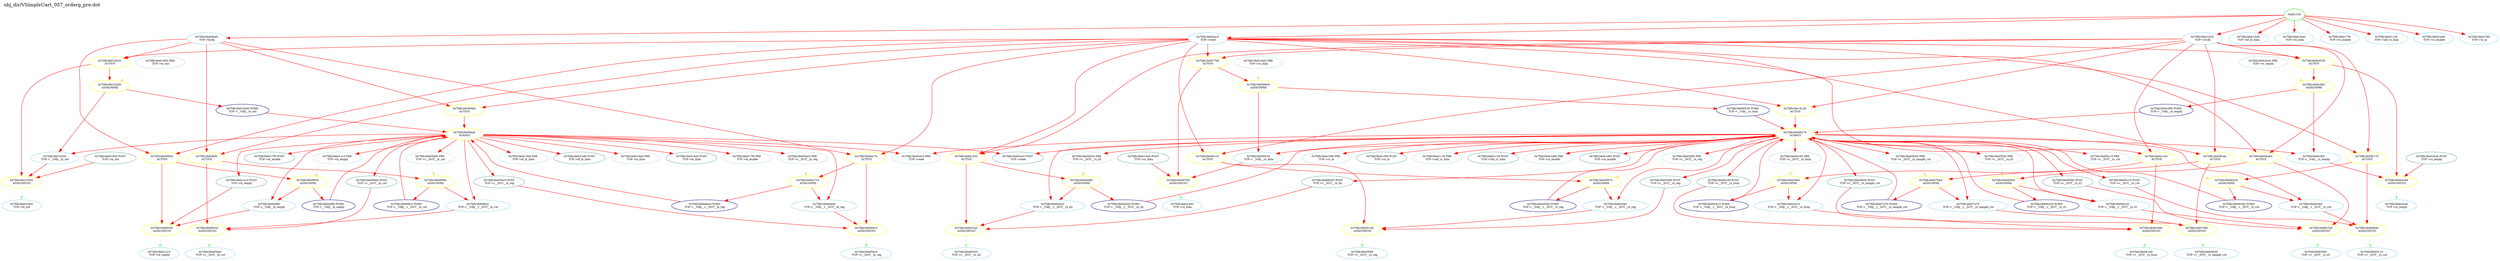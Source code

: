 digraph v3graph {
	graph	[label="obj_dir/VSimpleUart_057_orderg_pre.dot",
		 labelloc=t, labeljust=l,
		 //size="7.5,10",
		 rankdir=TB];
	n0	[fontsize=8 label="*INPUTS*", color=green];
	n0x7fdb38e00930_1	[fontsize=8 label="0x7fdb38e00ac0\n TOP->reset", color=skyblue];
	n0x7fdb38e00930_2	[fontsize=8 label="0x7fdb38e00bd0\n TOP->txclk", color=skyblue];
	n0x7fdb38e00930_3	[fontsize=8 label="0x7fdb38e015d0\n TOP->ld_tx_data", color=skyblue];
	n0x7fdb38e00930_4	[fontsize=8 label="0x7fdb38e016e0\n TOP->tx_data", color=skyblue];
	n0x7fdb38e00930_5	[fontsize=8 label="0x7fdb38e017f0\n TOP->tx_enable", color=skyblue];
	n0x7fdb38e00930_6	[fontsize=8 label="0x7fdb38e01b20\n TOP->rxclk", color=skyblue];
	n0x7fdb38e00930_7	[fontsize=8 label="0x7fdb38e01c30\n TOP->uld_rx_data", color=skyblue];
	n0x7fdb38e00930_8	[fontsize=8 label="0x7fdb38e01e80\n TOP->rx_enable", color=skyblue];
	n0x7fdb38e00930_9	[fontsize=8 label="0x7fdb38e01f90\n TOP->rx_in", color=skyblue];
	n0x7fdb38e00930_10	[fontsize=8 label="0x7fdb38e15c20\n ACTIVE", color=yellow];
	n0x7fdb38e00930_11	[fontsize=8 label="0x7fdb38e06270\n ALWAYS", color=yellow];
	n0x7fdb38e00930_12	[fontsize=8 label="0x7fdb38e00ac0 PRE\n TOP->reset", color=lightblue];
	n0x7fdb38e00930_13	[fontsize=8 label="0x7fdb38e00ac0 POST\n TOP->reset", color=CadetBlue];
	n0x7fdb38e00930_14	[fontsize=8 label="0x7fdb38d045e0 PORD\n TOP->__Vdly__v__DOT__rx_reg", color=NavyBlue];
	n0x7fdb38e00930_15	[fontsize=8 label="0x7fdb38d045e0\n TOP->__Vdly__v__DOT__rx_reg", color=skyblue];
	n0x7fdb38e00930_16	[fontsize=8 label="0x7fdb38d09530 PORD\n TOP->__Vdly__rx_data", color=NavyBlue];
	n0x7fdb38e00930_17	[fontsize=8 label="0x7fdb38d09530\n TOP->__Vdly__rx_data", color=skyblue];
	n0x7fdb38e00930_18	[fontsize=8 label="0x7fdb38d07a70 PORD\n TOP->__Vdly__v__DOT__rx_sample_cnt", color=NavyBlue];
	n0x7fdb38e00930_19	[fontsize=8 label="0x7fdb38d07a70\n TOP->__Vdly__v__DOT__rx_sample_cnt", color=skyblue];
	n0x7fdb38e00930_20	[fontsize=8 label="0x7fdb38d08360 PORD\n TOP->__Vdly__v__DOT__rx_cnt", color=NavyBlue];
	n0x7fdb38e00930_21	[fontsize=8 label="0x7fdb38d08360\n TOP->__Vdly__v__DOT__rx_cnt", color=skyblue];
	n0x7fdb38e00930_22	[fontsize=8 label="0x7fdb38d0b430 PORD\n TOP->__Vdly__v__DOT__rx_d1", color=NavyBlue];
	n0x7fdb38e00930_23	[fontsize=8 label="0x7fdb38d0b430\n TOP->__Vdly__v__DOT__rx_d1", color=skyblue];
	n0x7fdb38e00930_24	[fontsize=8 label="0x7fdb38d0bd20 PORD\n TOP->__Vdly__v__DOT__rx_d2", color=NavyBlue];
	n0x7fdb38e00930_25	[fontsize=8 label="0x7fdb38d0bd20\n TOP->__Vdly__v__DOT__rx_d2", color=skyblue];
	n0x7fdb38e00930_26	[fontsize=8 label="0x7fdb38d0c610 PORD\n TOP->__Vdly__v__DOT__rx_busy", color=NavyBlue];
	n0x7fdb38e00930_27	[fontsize=8 label="0x7fdb38d0c610\n TOP->__Vdly__v__DOT__rx_busy", color=skyblue];
	n0x7fdb38e00930_28	[fontsize=8 label="0x7fdb38d0cf00 PORD\n TOP->__Vdly__rx_empty", color=NavyBlue];
	n0x7fdb38e00930_29	[fontsize=8 label="0x7fdb38d0cf00\n TOP->__Vdly__rx_empty", color=skyblue];
	n0x7fdb38e00930_30	[fontsize=8 label="0x7fdb38e01f90 PRE\n TOP->rx_in", color=lightblue];
	n0x7fdb38e00930_31	[fontsize=8 label="0x7fdb38e01f90 POST\n TOP->rx_in", color=CadetBlue];
	n0x7fdb38e00930_32	[fontsize=8 label="0x7fdb38e01c30 PRE\n TOP->uld_rx_data", color=lightblue];
	n0x7fdb38e00930_33	[fontsize=8 label="0x7fdb38e01c30 POST\n TOP->uld_rx_data", color=CadetBlue];
	n0x7fdb38e00930_34	[fontsize=8 label="0x7fdb38e059f0 PRE\n TOP->v__DOT__rx_reg", color=lightblue];
	n0x7fdb38e00930_35	[fontsize=8 label="0x7fdb38e059f0 POST\n TOP->v__DOT__rx_reg", color=CadetBlue];
	n0x7fdb38e00930_36	[fontsize=8 label="0x7fdb38e01e80 PRE\n TOP->rx_enable", color=lightblue];
	n0x7fdb38e00930_37	[fontsize=8 label="0x7fdb38e01e80 POST\n TOP->rx_enable", color=CadetBlue];
	n0x7fdb38e00930_38	[fontsize=8 label="0x7fdb38e06160 PRE\n TOP->v__DOT__rx_busy", color=lightblue];
	n0x7fdb38e00930_39	[fontsize=8 label="0x7fdb38e06160 POST\n TOP->v__DOT__rx_busy", color=CadetBlue];
	n0x7fdb38e00930_40	[fontsize=8 label="0x7fdb38e06050 PRE\n TOP->v__DOT__rx_d2", color=lightblue];
	n0x7fdb38e00930_41	[fontsize=8 label="0x7fdb38e06050 POST\n TOP->v__DOT__rx_d2", color=CadetBlue];
	n0x7fdb38e00930_42	[fontsize=8 label="0x7fdb38e05b00 PRE\n TOP->v__DOT__rx_sample_cnt", color=lightblue];
	n0x7fdb38e00930_43	[fontsize=8 label="0x7fdb38e05b00 POST\n TOP->v__DOT__rx_sample_cnt", color=CadetBlue];
	n0x7fdb38e00930_44	[fontsize=8 label="0x7fdb38e05c10 PRE\n TOP->v__DOT__rx_cnt", color=lightblue];
	n0x7fdb38e00930_45	[fontsize=8 label="0x7fdb38e05c10 POST\n TOP->v__DOT__rx_cnt", color=CadetBlue];
	n0x7fdb38e00930_46	[fontsize=8 label="0x7fdb38e05f40 PRE\n TOP->v__DOT__rx_d1", color=lightblue];
	n0x7fdb38e00930_47	[fontsize=8 label="0x7fdb38e05f40 POST\n TOP->v__DOT__rx_d1", color=CadetBlue];
	n0x7fdb38e00930_48	[fontsize=8 label="0x7fdb38e06580\n ACTIVE", color=yellow];
	n0x7fdb38e00930_49	[fontsize=8 label="0x7fdb38e0fde0\n ALWAYS", color=yellow];
	n0x7fdb38e00930_50	[fontsize=8 label="0x7fdb38d0e640 PORD\n TOP->__Vdly__v__DOT__tx_reg", color=NavyBlue];
	n0x7fdb38e00930_51	[fontsize=8 label="0x7fdb38d0e640\n TOP->__Vdly__v__DOT__tx_reg", color=skyblue];
	n0x7fdb38e00930_52	[fontsize=8 label="0x7fdb38d0ef80 PORD\n TOP->__Vdly__tx_empty", color=NavyBlue];
	n0x7fdb38e00930_53	[fontsize=8 label="0x7fdb38d0ef80\n TOP->__Vdly__tx_empty", color=skyblue];
	n0x7fdb38e00930_54	[fontsize=8 label="0x7fdb38d0f8c0 PORD\n TOP->__Vdly__v__DOT__tx_cnt", color=NavyBlue];
	n0x7fdb38e00930_55	[fontsize=8 label="0x7fdb38d0f8c0\n TOP->__Vdly__v__DOT__tx_cnt", color=skyblue];
	n0x7fdb38e00930_56	[fontsize=8 label="0x7fdb38d10200 PORD\n TOP->__Vdly__tx_out", color=NavyBlue];
	n0x7fdb38e00930_57	[fontsize=8 label="0x7fdb38d10200\n TOP->__Vdly__tx_out", color=skyblue];
	n0x7fdb38e00930_58	[fontsize=8 label="0x7fdb38e015d0 PRE\n TOP->ld_tx_data", color=lightblue];
	n0x7fdb38e00930_59	[fontsize=8 label="0x7fdb38e015d0 POST\n TOP->ld_tx_data", color=CadetBlue];
	n0x7fdb38e00930_60	[fontsize=8 label="0x7fdb38e01a10 PRE\n TOP->tx_empty", color=lightblue];
	n0x7fdb38e00930_61	[fontsize=8 label="0x7fdb38e01a10 POST\n TOP->tx_empty", color=CadetBlue];
	n0x7fdb38e00930_62	[fontsize=8 label="0x7fdb38e016e0 PRE\n TOP->tx_data", color=lightblue];
	n0x7fdb38e00930_63	[fontsize=8 label="0x7fdb38e016e0 POST\n TOP->tx_data", color=CadetBlue];
	n0x7fdb38e00930_64	[fontsize=8 label="0x7fdb38e017f0 PRE\n TOP->tx_enable", color=lightblue];
	n0x7fdb38e00930_65	[fontsize=8 label="0x7fdb38e017f0 POST\n TOP->tx_enable", color=CadetBlue];
	n0x7fdb38e00930_66	[fontsize=8 label="0x7fdb38e058e0 PRE\n TOP->v__DOT__tx_cnt", color=lightblue];
	n0x7fdb38e00930_67	[fontsize=8 label="0x7fdb38e058e0 POST\n TOP->v__DOT__tx_cnt", color=CadetBlue];
	n0x7fdb38e00930_68	[fontsize=8 label="0x7fdb38e056c0 PRE\n TOP->v__DOT__tx_reg", color=lightblue];
	n0x7fdb38e00930_69	[fontsize=8 label="0x7fdb38e056c0 POST\n TOP->v__DOT__tx_reg", color=CadetBlue];
	n0x7fdb38e00930_70	[fontsize=8 label="0x7fdb38d091c0\n ACTIVE", color=yellow];
	n0x7fdb38e00930_71	[fontsize=8 label="0x7fdb38d09970\n ASSIGNPRE", color=yellow];
	n0x7fdb38e00930_72	[fontsize=8 label="0x7fdb38d051d0\n ASSIGNPOST", color=yellow];
	n0x7fdb38e00930_73	[fontsize=8 label="0x7fdb38e059f0\n TOP->v__DOT__rx_reg", color=skyblue];
	n0x7fdb38e00930_74	[fontsize=8 label="0x7fdb38d077b0\n ACTIVE", color=yellow];
	n0x7fdb38e00930_75	[fontsize=8 label="0x7fdb38d09600\n ASSIGNPRE", color=yellow];
	n0x7fdb38e00930_76	[fontsize=8 label="0x7fdb38e01d40 PRE\n TOP->rx_data", color=lightblue];
	n0x7fdb38e00930_77	[fontsize=8 label="0x7fdb38d097b0\n ASSIGNPOST", color=yellow];
	n0x7fdb38e00930_78	[fontsize=8 label="0x7fdb38e01d40\n TOP->rx_data", color=skyblue];
	n0x7fdb38e00930_79	[fontsize=8 label="0x7fdb38e01d40 POST\n TOP->rx_data", color=CadetBlue];
	n0x7fdb38e00930_80	[fontsize=8 label="0x7fdb38d080a0\n ACTIVE", color=yellow];
	n0x7fdb38e00930_81	[fontsize=8 label="0x7fdb38d07b40\n ASSIGNPRE", color=yellow];
	n0x7fdb38e00930_82	[fontsize=8 label="0x7fdb38d07df0\n ASSIGNPOST", color=yellow];
	n0x7fdb38e00930_83	[fontsize=8 label="0x7fdb38e05b00\n TOP->v__DOT__rx_sample_cnt", color=skyblue];
	n0x7fdb38e00930_84	[fontsize=8 label="0x7fdb38d0b170\n ACTIVE", color=yellow];
	n0x7fdb38e00930_85	[fontsize=8 label="0x7fdb38d08430\n ASSIGNPRE", color=yellow];
	n0x7fdb38e00930_86	[fontsize=8 label="0x7fdb38d086e0\n ASSIGNPOST", color=yellow];
	n0x7fdb38e00930_87	[fontsize=8 label="0x7fdb38e05c10\n TOP->v__DOT__rx_cnt", color=skyblue];
	n0x7fdb38e00930_88	[fontsize=8 label="0x7fdb38d0ba60\n ACTIVE", color=yellow];
	n0x7fdb38e00930_89	[fontsize=8 label="0x7fdb38d0b500\n ASSIGNPRE", color=yellow];
	n0x7fdb38e00930_90	[fontsize=8 label="0x7fdb38d0b7b0\n ASSIGNPOST", color=yellow];
	n0x7fdb38e00930_91	[fontsize=8 label="0x7fdb38e05f40\n TOP->v__DOT__rx_d1", color=skyblue];
	n0x7fdb38e00930_92	[fontsize=8 label="0x7fdb38d0c350\n ACTIVE", color=yellow];
	n0x7fdb38e00930_93	[fontsize=8 label="0x7fdb38d0bdf0\n ASSIGNPRE", color=yellow];
	n0x7fdb38e00930_94	[fontsize=8 label="0x7fdb38d0c0a0\n ASSIGNPOST", color=yellow];
	n0x7fdb38e00930_95	[fontsize=8 label="0x7fdb38e06050\n TOP->v__DOT__rx_d2", color=skyblue];
	n0x7fdb38e00930_96	[fontsize=8 label="0x7fdb38d0cc40\n ACTIVE", color=yellow];
	n0x7fdb38e00930_97	[fontsize=8 label="0x7fdb38d0c6e0\n ASSIGNPRE", color=yellow];
	n0x7fdb38e00930_98	[fontsize=8 label="0x7fdb38d0c990\n ASSIGNPOST", color=yellow];
	n0x7fdb38e00930_99	[fontsize=8 label="0x7fdb38e06160\n TOP->v__DOT__rx_busy", color=skyblue];
	n0x7fdb38e00930_100	[fontsize=8 label="0x7fdb38d0d530\n ACTIVE", color=yellow];
	n0x7fdb38e00930_101	[fontsize=8 label="0x7fdb38d0cfd0\n ASSIGNPRE", color=yellow];
	n0x7fdb38e00930_102	[fontsize=8 label="0x7fdb38e020a0 PRE\n TOP->rx_empty", color=lightblue];
	n0x7fdb38e00930_103	[fontsize=8 label="0x7fdb38d0d280\n ASSIGNPOST", color=yellow];
	n0x7fdb38e00930_104	[fontsize=8 label="0x7fdb38e020a0\n TOP->rx_empty", color=skyblue];
	n0x7fdb38e00930_105	[fontsize=8 label="0x7fdb38e020a0 POST\n TOP->rx_empty", color=CadetBlue];
	n0x7fdb38e00930_106	[fontsize=8 label="0x7fdb38d0ec70\n ACTIVE", color=yellow];
	n0x7fdb38e00930_107	[fontsize=8 label="0x7fdb38d0e710\n ASSIGNPRE", color=yellow];
	n0x7fdb38e00930_108	[fontsize=8 label="0x7fdb38d0e9c0\n ASSIGNPOST", color=yellow];
	n0x7fdb38e00930_109	[fontsize=8 label="0x7fdb38e056c0\n TOP->v__DOT__tx_reg", color=skyblue];
	n0x7fdb38e00930_110	[fontsize=8 label="0x7fdb38d0f5b0\n ACTIVE", color=yellow];
	n0x7fdb38e00930_111	[fontsize=8 label="0x7fdb38d0f050\n ASSIGNPRE", color=yellow];
	n0x7fdb38e00930_112	[fontsize=8 label="0x7fdb38d0f300\n ASSIGNPOST", color=yellow];
	n0x7fdb38e00930_113	[fontsize=8 label="0x7fdb38e01a10\n TOP->tx_empty", color=skyblue];
	n0x7fdb38e00930_114	[fontsize=8 label="0x7fdb38d0fef0\n ACTIVE", color=yellow];
	n0x7fdb38e00930_115	[fontsize=8 label="0x7fdb38d0f990\n ASSIGNPRE", color=yellow];
	n0x7fdb38e00930_116	[fontsize=8 label="0x7fdb38d0fc40\n ASSIGNPOST", color=yellow];
	n0x7fdb38e00930_117	[fontsize=8 label="0x7fdb38e058e0\n TOP->v__DOT__tx_cnt", color=skyblue];
	n0x7fdb38e00930_118	[fontsize=8 label="0x7fdb38d10830\n ACTIVE", color=yellow];
	n0x7fdb38e00930_119	[fontsize=8 label="0x7fdb38d102d0\n ASSIGNPRE", color=yellow];
	n0x7fdb38e00930_120	[fontsize=8 label="0x7fdb38e01900 PRE\n TOP->tx_out", color=lightblue];
	n0x7fdb38e00930_121	[fontsize=8 label="0x7fdb38d10580\n ASSIGNPOST", color=yellow];
	n0x7fdb38e00930_122	[fontsize=8 label="0x7fdb38e01900\n TOP->tx_out", color=skyblue];
	n0x7fdb38e00930_123	[fontsize=8 label="0x7fdb38e01900 POST\n TOP->tx_out", color=CadetBlue];
	n0 -> n0x7fdb38e00930_1 [fontsize=8 label="" weight=1 color=red];
	n0 -> n0x7fdb38e00930_2 [fontsize=8 label="" weight=1 color=red];
	n0 -> n0x7fdb38e00930_3 [fontsize=8 label="" weight=1 color=red];
	n0 -> n0x7fdb38e00930_4 [fontsize=8 label="" weight=1 color=red];
	n0 -> n0x7fdb38e00930_5 [fontsize=8 label="" weight=1 color=red];
	n0 -> n0x7fdb38e00930_6 [fontsize=8 label="" weight=1 color=red];
	n0 -> n0x7fdb38e00930_7 [fontsize=8 label="" weight=1 color=red];
	n0 -> n0x7fdb38e00930_8 [fontsize=8 label="" weight=1 color=red];
	n0 -> n0x7fdb38e00930_9 [fontsize=8 label="" weight=1 color=red];
	n0x7fdb38e00930_1 -> n0x7fdb38e00930_10 [fontsize=8 label="" weight=8 color=red];
	n0x7fdb38e00930_1 -> n0x7fdb38e00930_48 [fontsize=8 label="" weight=8 color=red];
	n0x7fdb38e00930_1 -> n0x7fdb38e00930_70 [fontsize=8 label="" weight=8 color=red];
	n0x7fdb38e00930_1 -> n0x7fdb38e00930_74 [fontsize=8 label="" weight=8 color=red];
	n0x7fdb38e00930_1 -> n0x7fdb38e00930_80 [fontsize=8 label="" weight=8 color=red];
	n0x7fdb38e00930_1 -> n0x7fdb38e00930_84 [fontsize=8 label="" weight=8 color=red];
	n0x7fdb38e00930_1 -> n0x7fdb38e00930_88 [fontsize=8 label="" weight=8 color=red];
	n0x7fdb38e00930_1 -> n0x7fdb38e00930_92 [fontsize=8 label="" weight=8 color=red];
	n0x7fdb38e00930_1 -> n0x7fdb38e00930_96 [fontsize=8 label="" weight=8 color=red];
	n0x7fdb38e00930_1 -> n0x7fdb38e00930_100 [fontsize=8 label="" weight=8 color=red];
	n0x7fdb38e00930_1 -> n0x7fdb38e00930_106 [fontsize=8 label="" weight=8 color=red];
	n0x7fdb38e00930_1 -> n0x7fdb38e00930_110 [fontsize=8 label="" weight=8 color=red];
	n0x7fdb38e00930_1 -> n0x7fdb38e00930_114 [fontsize=8 label="" weight=8 color=red];
	n0x7fdb38e00930_1 -> n0x7fdb38e00930_118 [fontsize=8 label="" weight=8 color=red];
	n0x7fdb38e00930_2 -> n0x7fdb38e00930_48 [fontsize=8 label="" weight=8 color=red];
	n0x7fdb38e00930_2 -> n0x7fdb38e00930_106 [fontsize=8 label="" weight=8 color=red];
	n0x7fdb38e00930_2 -> n0x7fdb38e00930_110 [fontsize=8 label="" weight=8 color=red];
	n0x7fdb38e00930_2 -> n0x7fdb38e00930_114 [fontsize=8 label="" weight=8 color=red];
	n0x7fdb38e00930_2 -> n0x7fdb38e00930_118 [fontsize=8 label="" weight=8 color=red];
	n0x7fdb38e00930_6 -> n0x7fdb38e00930_10 [fontsize=8 label="" weight=8 color=red];
	n0x7fdb38e00930_6 -> n0x7fdb38e00930_70 [fontsize=8 label="" weight=8 color=red];
	n0x7fdb38e00930_6 -> n0x7fdb38e00930_74 [fontsize=8 label="" weight=8 color=red];
	n0x7fdb38e00930_6 -> n0x7fdb38e00930_80 [fontsize=8 label="" weight=8 color=red];
	n0x7fdb38e00930_6 -> n0x7fdb38e00930_84 [fontsize=8 label="" weight=8 color=red];
	n0x7fdb38e00930_6 -> n0x7fdb38e00930_88 [fontsize=8 label="" weight=8 color=red];
	n0x7fdb38e00930_6 -> n0x7fdb38e00930_92 [fontsize=8 label="" weight=8 color=red];
	n0x7fdb38e00930_6 -> n0x7fdb38e00930_96 [fontsize=8 label="" weight=8 color=red];
	n0x7fdb38e00930_6 -> n0x7fdb38e00930_100 [fontsize=8 label="" weight=8 color=red];
	n0x7fdb38e00930_10 -> n0x7fdb38e00930_11 [fontsize=8 label="" weight=32 color=red];
	n0x7fdb38e00930_11 -> n0x7fdb38e00930_12 [fontsize=8 label="" weight=32 color=red];
	n0x7fdb38e00930_11 -> n0x7fdb38e00930_13 [fontsize=8 label="" weight=2 color=red];
	n0x7fdb38e00930_11 -> n0x7fdb38e00930_15 [fontsize=8 label="" weight=32 color=red];
	n0x7fdb38e00930_11 -> n0x7fdb38e00930_17 [fontsize=8 label="" weight=32 color=red];
	n0x7fdb38e00930_11 -> n0x7fdb38e00930_19 [fontsize=8 label="" weight=32 color=red];
	n0x7fdb38e00930_11 -> n0x7fdb38e00930_21 [fontsize=8 label="" weight=32 color=red];
	n0x7fdb38e00930_11 -> n0x7fdb38e00930_23 [fontsize=8 label="" weight=32 color=red];
	n0x7fdb38e00930_11 -> n0x7fdb38e00930_25 [fontsize=8 label="" weight=32 color=red];
	n0x7fdb38e00930_11 -> n0x7fdb38e00930_27 [fontsize=8 label="" weight=32 color=red];
	n0x7fdb38e00930_11 -> n0x7fdb38e00930_29 [fontsize=8 label="" weight=32 color=red];
	n0x7fdb38e00930_11 -> n0x7fdb38e00930_30 [fontsize=8 label="" weight=32 color=red];
	n0x7fdb38e00930_11 -> n0x7fdb38e00930_31 [fontsize=8 label="" weight=2 color=red];
	n0x7fdb38e00930_11 -> n0x7fdb38e00930_32 [fontsize=8 label="" weight=32 color=red];
	n0x7fdb38e00930_11 -> n0x7fdb38e00930_33 [fontsize=8 label="" weight=2 color=red];
	n0x7fdb38e00930_11 -> n0x7fdb38e00930_34 [fontsize=8 label="" weight=32 color=red];
	n0x7fdb38e00930_11 -> n0x7fdb38e00930_35 [fontsize=8 label="" weight=2 color=red];
	n0x7fdb38e00930_11 -> n0x7fdb38e00930_36 [fontsize=8 label="" weight=32 color=red];
	n0x7fdb38e00930_11 -> n0x7fdb38e00930_37 [fontsize=8 label="" weight=2 color=red];
	n0x7fdb38e00930_11 -> n0x7fdb38e00930_38 [fontsize=8 label="" weight=32 color=red];
	n0x7fdb38e00930_11 -> n0x7fdb38e00930_39 [fontsize=8 label="" weight=2 color=red];
	n0x7fdb38e00930_11 -> n0x7fdb38e00930_40 [fontsize=8 label="" weight=32 color=red];
	n0x7fdb38e00930_11 -> n0x7fdb38e00930_41 [fontsize=8 label="" weight=2 color=red];
	n0x7fdb38e00930_11 -> n0x7fdb38e00930_42 [fontsize=8 label="" weight=32 color=red];
	n0x7fdb38e00930_11 -> n0x7fdb38e00930_43 [fontsize=8 label="" weight=2 color=red];
	n0x7fdb38e00930_11 -> n0x7fdb38e00930_44 [fontsize=8 label="" weight=32 color=red];
	n0x7fdb38e00930_11 -> n0x7fdb38e00930_45 [fontsize=8 label="" weight=2 color=red];
	n0x7fdb38e00930_11 -> n0x7fdb38e00930_46 [fontsize=8 label="" weight=32 color=red];
	n0x7fdb38e00930_11 -> n0x7fdb38e00930_47 [fontsize=8 label="" weight=2 color=red];
	n0x7fdb38e00930_14 -> n0x7fdb38e00930_11 [fontsize=8 label="" weight=32 color=red];
	n0x7fdb38e00930_15 -> n0x7fdb38e00930_72 [fontsize=8 label="" weight=8 color=red];
	n0x7fdb38e00930_16 -> n0x7fdb38e00930_11 [fontsize=8 label="" weight=32 color=red];
	n0x7fdb38e00930_17 -> n0x7fdb38e00930_77 [fontsize=8 label="" weight=8 color=red];
	n0x7fdb38e00930_18 -> n0x7fdb38e00930_11 [fontsize=8 label="" weight=32 color=red];
	n0x7fdb38e00930_19 -> n0x7fdb38e00930_82 [fontsize=8 label="" weight=8 color=red];
	n0x7fdb38e00930_20 -> n0x7fdb38e00930_11 [fontsize=8 label="" weight=32 color=red];
	n0x7fdb38e00930_21 -> n0x7fdb38e00930_86 [fontsize=8 label="" weight=8 color=red];
	n0x7fdb38e00930_22 -> n0x7fdb38e00930_11 [fontsize=8 label="" weight=32 color=red];
	n0x7fdb38e00930_23 -> n0x7fdb38e00930_90 [fontsize=8 label="" weight=8 color=red];
	n0x7fdb38e00930_24 -> n0x7fdb38e00930_11 [fontsize=8 label="" weight=32 color=red];
	n0x7fdb38e00930_25 -> n0x7fdb38e00930_94 [fontsize=8 label="" weight=8 color=red];
	n0x7fdb38e00930_26 -> n0x7fdb38e00930_11 [fontsize=8 label="" weight=32 color=red];
	n0x7fdb38e00930_27 -> n0x7fdb38e00930_98 [fontsize=8 label="" weight=8 color=red];
	n0x7fdb38e00930_28 -> n0x7fdb38e00930_11 [fontsize=8 label="" weight=32 color=red];
	n0x7fdb38e00930_29 -> n0x7fdb38e00930_103 [fontsize=8 label="" weight=8 color=red];
	n0x7fdb38e00930_34 -> n0x7fdb38e00930_71 [fontsize=8 label="" weight=3 color=khaki style=dashed];
	n0x7fdb38e00930_35 -> n0x7fdb38e00930_72 [fontsize=8 label="" weight=2 color=red];
	n0x7fdb38e00930_38 -> n0x7fdb38e00930_97 [fontsize=8 label="" weight=3 color=khaki style=dashed];
	n0x7fdb38e00930_39 -> n0x7fdb38e00930_98 [fontsize=8 label="" weight=2 color=red];
	n0x7fdb38e00930_40 -> n0x7fdb38e00930_93 [fontsize=8 label="" weight=3 color=khaki style=dashed];
	n0x7fdb38e00930_41 -> n0x7fdb38e00930_94 [fontsize=8 label="" weight=2 color=red];
	n0x7fdb38e00930_42 -> n0x7fdb38e00930_81 [fontsize=8 label="" weight=3 color=khaki style=dashed];
	n0x7fdb38e00930_43 -> n0x7fdb38e00930_82 [fontsize=8 label="" weight=2 color=red];
	n0x7fdb38e00930_44 -> n0x7fdb38e00930_85 [fontsize=8 label="" weight=3 color=khaki style=dashed];
	n0x7fdb38e00930_45 -> n0x7fdb38e00930_86 [fontsize=8 label="" weight=2 color=red];
	n0x7fdb38e00930_46 -> n0x7fdb38e00930_89 [fontsize=8 label="" weight=3 color=khaki style=dashed];
	n0x7fdb38e00930_47 -> n0x7fdb38e00930_90 [fontsize=8 label="" weight=2 color=red];
	n0x7fdb38e00930_48 -> n0x7fdb38e00930_49 [fontsize=8 label="" weight=32 color=red];
	n0x7fdb38e00930_49 -> n0x7fdb38e00930_12 [fontsize=8 label="" weight=32 color=red];
	n0x7fdb38e00930_49 -> n0x7fdb38e00930_13 [fontsize=8 label="" weight=2 color=red];
	n0x7fdb38e00930_49 -> n0x7fdb38e00930_51 [fontsize=8 label="" weight=32 color=red];
	n0x7fdb38e00930_49 -> n0x7fdb38e00930_53 [fontsize=8 label="" weight=32 color=red];
	n0x7fdb38e00930_49 -> n0x7fdb38e00930_55 [fontsize=8 label="" weight=32 color=red];
	n0x7fdb38e00930_49 -> n0x7fdb38e00930_57 [fontsize=8 label="" weight=32 color=red];
	n0x7fdb38e00930_49 -> n0x7fdb38e00930_58 [fontsize=8 label="" weight=32 color=red];
	n0x7fdb38e00930_49 -> n0x7fdb38e00930_59 [fontsize=8 label="" weight=2 color=red];
	n0x7fdb38e00930_49 -> n0x7fdb38e00930_60 [fontsize=8 label="" weight=32 color=red];
	n0x7fdb38e00930_49 -> n0x7fdb38e00930_61 [fontsize=8 label="" weight=2 color=red];
	n0x7fdb38e00930_49 -> n0x7fdb38e00930_62 [fontsize=8 label="" weight=32 color=red];
	n0x7fdb38e00930_49 -> n0x7fdb38e00930_63 [fontsize=8 label="" weight=2 color=red];
	n0x7fdb38e00930_49 -> n0x7fdb38e00930_64 [fontsize=8 label="" weight=32 color=red];
	n0x7fdb38e00930_49 -> n0x7fdb38e00930_65 [fontsize=8 label="" weight=2 color=red];
	n0x7fdb38e00930_49 -> n0x7fdb38e00930_66 [fontsize=8 label="" weight=32 color=red];
	n0x7fdb38e00930_49 -> n0x7fdb38e00930_67 [fontsize=8 label="" weight=2 color=red];
	n0x7fdb38e00930_49 -> n0x7fdb38e00930_68 [fontsize=8 label="" weight=32 color=red];
	n0x7fdb38e00930_49 -> n0x7fdb38e00930_69 [fontsize=8 label="" weight=2 color=red];
	n0x7fdb38e00930_50 -> n0x7fdb38e00930_49 [fontsize=8 label="" weight=32 color=red];
	n0x7fdb38e00930_51 -> n0x7fdb38e00930_108 [fontsize=8 label="" weight=8 color=red];
	n0x7fdb38e00930_52 -> n0x7fdb38e00930_49 [fontsize=8 label="" weight=32 color=red];
	n0x7fdb38e00930_53 -> n0x7fdb38e00930_112 [fontsize=8 label="" weight=8 color=red];
	n0x7fdb38e00930_54 -> n0x7fdb38e00930_49 [fontsize=8 label="" weight=32 color=red];
	n0x7fdb38e00930_55 -> n0x7fdb38e00930_116 [fontsize=8 label="" weight=8 color=red];
	n0x7fdb38e00930_56 -> n0x7fdb38e00930_49 [fontsize=8 label="" weight=32 color=red];
	n0x7fdb38e00930_57 -> n0x7fdb38e00930_121 [fontsize=8 label="" weight=8 color=red];
	n0x7fdb38e00930_60 -> n0x7fdb38e00930_111 [fontsize=8 label="" weight=3 color=khaki style=dashed];
	n0x7fdb38e00930_61 -> n0x7fdb38e00930_112 [fontsize=8 label="" weight=2 color=red];
	n0x7fdb38e00930_66 -> n0x7fdb38e00930_115 [fontsize=8 label="" weight=3 color=khaki style=dashed];
	n0x7fdb38e00930_67 -> n0x7fdb38e00930_116 [fontsize=8 label="" weight=2 color=red];
	n0x7fdb38e00930_68 -> n0x7fdb38e00930_107 [fontsize=8 label="" weight=3 color=khaki style=dashed];
	n0x7fdb38e00930_69 -> n0x7fdb38e00930_108 [fontsize=8 label="" weight=2 color=red];
	n0x7fdb38e00930_70 -> n0x7fdb38e00930_71 [fontsize=8 label="" weight=32 color=red];
	n0x7fdb38e00930_70 -> n0x7fdb38e00930_72 [fontsize=8 label="" weight=32 color=red];
	n0x7fdb38e00930_71 -> n0x7fdb38e00930_14 [fontsize=8 label="" weight=32 color=red];
	n0x7fdb38e00930_71 -> n0x7fdb38e00930_15 [fontsize=8 label="" weight=32 color=red];
	n0x7fdb38e00930_72 -> n0x7fdb38e00930_73 [fontsize=8 label="" weight=1 color=PaleGreen style=dashed];
	n0x7fdb38e00930_74 -> n0x7fdb38e00930_75 [fontsize=8 label="" weight=32 color=red];
	n0x7fdb38e00930_74 -> n0x7fdb38e00930_77 [fontsize=8 label="" weight=32 color=red];
	n0x7fdb38e00930_75 -> n0x7fdb38e00930_16 [fontsize=8 label="" weight=32 color=red];
	n0x7fdb38e00930_75 -> n0x7fdb38e00930_17 [fontsize=8 label="" weight=32 color=red];
	n0x7fdb38e00930_76 -> n0x7fdb38e00930_75 [fontsize=8 label="" weight=3 color=khaki style=dashed];
	n0x7fdb38e00930_77 -> n0x7fdb38e00930_78 [fontsize=8 label="" weight=1 color=PaleGreen style=dashed];
	n0x7fdb38e00930_79 -> n0x7fdb38e00930_77 [fontsize=8 label="" weight=2 color=red];
	n0x7fdb38e00930_80 -> n0x7fdb38e00930_81 [fontsize=8 label="" weight=32 color=red];
	n0x7fdb38e00930_80 -> n0x7fdb38e00930_82 [fontsize=8 label="" weight=32 color=red];
	n0x7fdb38e00930_81 -> n0x7fdb38e00930_18 [fontsize=8 label="" weight=32 color=red];
	n0x7fdb38e00930_81 -> n0x7fdb38e00930_19 [fontsize=8 label="" weight=32 color=red];
	n0x7fdb38e00930_82 -> n0x7fdb38e00930_83 [fontsize=8 label="" weight=1 color=PaleGreen style=dashed];
	n0x7fdb38e00930_84 -> n0x7fdb38e00930_85 [fontsize=8 label="" weight=32 color=red];
	n0x7fdb38e00930_84 -> n0x7fdb38e00930_86 [fontsize=8 label="" weight=32 color=red];
	n0x7fdb38e00930_85 -> n0x7fdb38e00930_20 [fontsize=8 label="" weight=32 color=red];
	n0x7fdb38e00930_85 -> n0x7fdb38e00930_21 [fontsize=8 label="" weight=32 color=red];
	n0x7fdb38e00930_86 -> n0x7fdb38e00930_87 [fontsize=8 label="" weight=1 color=PaleGreen style=dashed];
	n0x7fdb38e00930_88 -> n0x7fdb38e00930_89 [fontsize=8 label="" weight=32 color=red];
	n0x7fdb38e00930_88 -> n0x7fdb38e00930_90 [fontsize=8 label="" weight=32 color=red];
	n0x7fdb38e00930_89 -> n0x7fdb38e00930_22 [fontsize=8 label="" weight=32 color=red];
	n0x7fdb38e00930_89 -> n0x7fdb38e00930_23 [fontsize=8 label="" weight=32 color=red];
	n0x7fdb38e00930_90 -> n0x7fdb38e00930_91 [fontsize=8 label="" weight=1 color=PaleGreen style=dashed];
	n0x7fdb38e00930_92 -> n0x7fdb38e00930_93 [fontsize=8 label="" weight=32 color=red];
	n0x7fdb38e00930_92 -> n0x7fdb38e00930_94 [fontsize=8 label="" weight=32 color=red];
	n0x7fdb38e00930_93 -> n0x7fdb38e00930_24 [fontsize=8 label="" weight=32 color=red];
	n0x7fdb38e00930_93 -> n0x7fdb38e00930_25 [fontsize=8 label="" weight=32 color=red];
	n0x7fdb38e00930_94 -> n0x7fdb38e00930_95 [fontsize=8 label="" weight=1 color=PaleGreen style=dashed];
	n0x7fdb38e00930_96 -> n0x7fdb38e00930_97 [fontsize=8 label="" weight=32 color=red];
	n0x7fdb38e00930_96 -> n0x7fdb38e00930_98 [fontsize=8 label="" weight=32 color=red];
	n0x7fdb38e00930_97 -> n0x7fdb38e00930_26 [fontsize=8 label="" weight=32 color=red];
	n0x7fdb38e00930_97 -> n0x7fdb38e00930_27 [fontsize=8 label="" weight=32 color=red];
	n0x7fdb38e00930_98 -> n0x7fdb38e00930_99 [fontsize=8 label="" weight=1 color=PaleGreen style=dashed];
	n0x7fdb38e00930_100 -> n0x7fdb38e00930_101 [fontsize=8 label="" weight=32 color=red];
	n0x7fdb38e00930_100 -> n0x7fdb38e00930_103 [fontsize=8 label="" weight=32 color=red];
	n0x7fdb38e00930_101 -> n0x7fdb38e00930_28 [fontsize=8 label="" weight=32 color=red];
	n0x7fdb38e00930_101 -> n0x7fdb38e00930_29 [fontsize=8 label="" weight=32 color=red];
	n0x7fdb38e00930_102 -> n0x7fdb38e00930_101 [fontsize=8 label="" weight=3 color=khaki style=dashed];
	n0x7fdb38e00930_103 -> n0x7fdb38e00930_104 [fontsize=8 label="" weight=1 color=PaleGreen style=dashed];
	n0x7fdb38e00930_105 -> n0x7fdb38e00930_103 [fontsize=8 label="" weight=2 color=red];
	n0x7fdb38e00930_106 -> n0x7fdb38e00930_107 [fontsize=8 label="" weight=32 color=red];
	n0x7fdb38e00930_106 -> n0x7fdb38e00930_108 [fontsize=8 label="" weight=32 color=red];
	n0x7fdb38e00930_107 -> n0x7fdb38e00930_50 [fontsize=8 label="" weight=32 color=red];
	n0x7fdb38e00930_107 -> n0x7fdb38e00930_51 [fontsize=8 label="" weight=32 color=red];
	n0x7fdb38e00930_108 -> n0x7fdb38e00930_109 [fontsize=8 label="" weight=1 color=PaleGreen style=dashed];
	n0x7fdb38e00930_110 -> n0x7fdb38e00930_111 [fontsize=8 label="" weight=32 color=red];
	n0x7fdb38e00930_110 -> n0x7fdb38e00930_112 [fontsize=8 label="" weight=32 color=red];
	n0x7fdb38e00930_111 -> n0x7fdb38e00930_52 [fontsize=8 label="" weight=32 color=red];
	n0x7fdb38e00930_111 -> n0x7fdb38e00930_53 [fontsize=8 label="" weight=32 color=red];
	n0x7fdb38e00930_112 -> n0x7fdb38e00930_113 [fontsize=8 label="" weight=1 color=PaleGreen style=dashed];
	n0x7fdb38e00930_114 -> n0x7fdb38e00930_115 [fontsize=8 label="" weight=32 color=red];
	n0x7fdb38e00930_114 -> n0x7fdb38e00930_116 [fontsize=8 label="" weight=32 color=red];
	n0x7fdb38e00930_115 -> n0x7fdb38e00930_54 [fontsize=8 label="" weight=32 color=red];
	n0x7fdb38e00930_115 -> n0x7fdb38e00930_55 [fontsize=8 label="" weight=32 color=red];
	n0x7fdb38e00930_116 -> n0x7fdb38e00930_117 [fontsize=8 label="" weight=1 color=PaleGreen style=dashed];
	n0x7fdb38e00930_118 -> n0x7fdb38e00930_119 [fontsize=8 label="" weight=32 color=red];
	n0x7fdb38e00930_118 -> n0x7fdb38e00930_121 [fontsize=8 label="" weight=32 color=red];
	n0x7fdb38e00930_119 -> n0x7fdb38e00930_56 [fontsize=8 label="" weight=32 color=red];
	n0x7fdb38e00930_119 -> n0x7fdb38e00930_57 [fontsize=8 label="" weight=32 color=red];
	n0x7fdb38e00930_120 -> n0x7fdb38e00930_119 [fontsize=8 label="" weight=3 color=khaki style=dashed];
	n0x7fdb38e00930_121 -> n0x7fdb38e00930_122 [fontsize=8 label="" weight=1 color=PaleGreen style=dashed];
	n0x7fdb38e00930_123 -> n0x7fdb38e00930_121 [fontsize=8 label="" weight=2 color=red];
}
